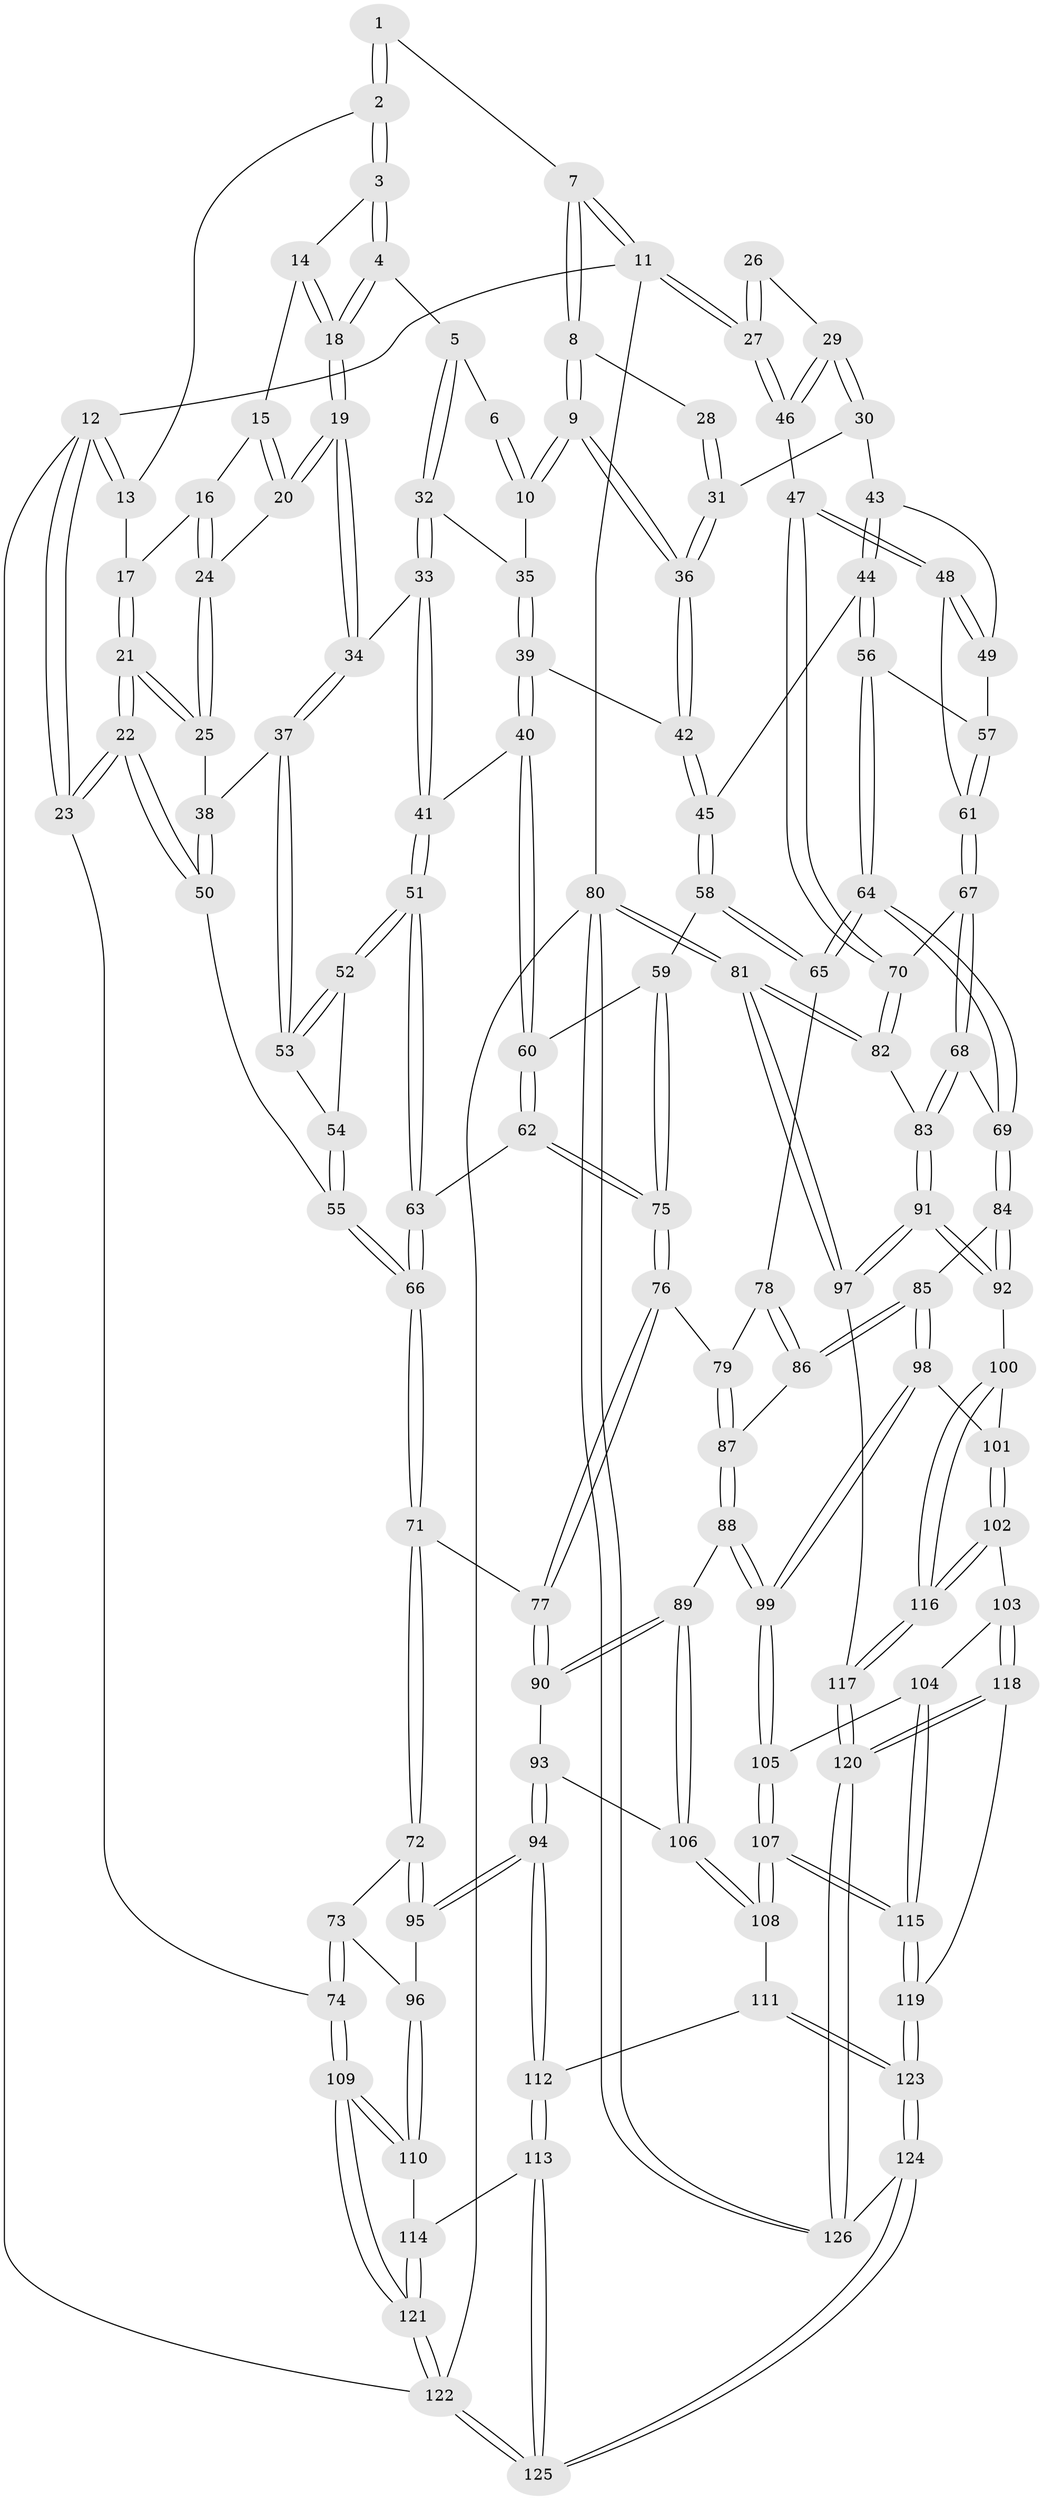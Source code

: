 // coarse degree distribution, {3: 0.13414634146341464, 6: 0.0975609756097561, 5: 0.3902439024390244, 4: 0.35365853658536583, 7: 0.012195121951219513, 2: 0.012195121951219513}
// Generated by graph-tools (version 1.1) at 2025/52/02/27/25 19:52:42]
// undirected, 126 vertices, 312 edges
graph export_dot {
graph [start="1"]
  node [color=gray90,style=filled];
  1 [pos="+0.5338817402795942+0"];
  2 [pos="+0.184613571046208+0"];
  3 [pos="+0.20456344138659077+0"];
  4 [pos="+0.35696126326578054+0.07164962830914251"];
  5 [pos="+0.4501779038716805+0.07541632368996364"];
  6 [pos="+0.5310643394602426+0"];
  7 [pos="+0.6331811684382765+0"];
  8 [pos="+0.67866390390907+0.06758132143263572"];
  9 [pos="+0.6102355219766099+0.15728291558307114"];
  10 [pos="+0.56993027740504+0.14654288256841447"];
  11 [pos="+1+0"];
  12 [pos="+0+0"];
  13 [pos="+0+0"];
  14 [pos="+0.18526458868874057+0"];
  15 [pos="+0.18419361565652953+0"];
  16 [pos="+0.15410140808946615+0.0529231539995837"];
  17 [pos="+0.03664407527613402+0.08899725673237957"];
  18 [pos="+0.30724709413625073+0.14885396575704715"];
  19 [pos="+0.3007146219291649+0.17208122217489774"];
  20 [pos="+0.2503374478560561+0.13872860510103946"];
  21 [pos="+0+0.24001175996837842"];
  22 [pos="+0+0.2555166298180025"];
  23 [pos="+0+0.2576416446208302"];
  24 [pos="+0.1545056141592125+0.1359787613480138"];
  25 [pos="+0.14965371312829118+0.16057202809733703"];
  26 [pos="+0.7822302013373456+0.06628593636502518"];
  27 [pos="+1+0"];
  28 [pos="+0.6927881379116418+0.07191845489050935"];
  29 [pos="+0.8748025648350725+0.18498656102865302"];
  30 [pos="+0.8174872428126888+0.1993313103913987"];
  31 [pos="+0.8043742803409574+0.1925943118203275"];
  32 [pos="+0.47268170320117925+0.11549806230523951"];
  33 [pos="+0.3176048484295101+0.23492896467948393"];
  34 [pos="+0.30399854757073796+0.23134515235945421"];
  35 [pos="+0.4954047732847843+0.13407786853127304"];
  36 [pos="+0.6222490954849823+0.19431366125087274"];
  37 [pos="+0.26301300625891283+0.251942987450497"];
  38 [pos="+0.20193975372266876+0.2393866975681273"];
  39 [pos="+0.4415744682634186+0.3060848354876018"];
  40 [pos="+0.4328492190673144+0.315979725934086"];
  41 [pos="+0.42503337499987875+0.31269808445512326"];
  42 [pos="+0.6259793188914952+0.24403198493797032"];
  43 [pos="+0.8160810652264198+0.20131881497520976"];
  44 [pos="+0.6758044926325821+0.31785976851128006"];
  45 [pos="+0.6581423907633313+0.3066919001986438"];
  46 [pos="+1+0.1917518263760184"];
  47 [pos="+1+0.2572125334965867"];
  48 [pos="+0.9681484553423292+0.32078905180722267"];
  49 [pos="+0.7987668369634336+0.3249604907769897"];
  50 [pos="+0.06390513872706499+0.3460719689290981"];
  51 [pos="+0.2648692156651521+0.39817000495532723"];
  52 [pos="+0.26246838398944333+0.368935132128257"];
  53 [pos="+0.2607706364326978+0.27667166496906487"];
  54 [pos="+0.18966586622065773+0.3421562490907473"];
  55 [pos="+0.09389168133987338+0.3864559961698518"];
  56 [pos="+0.6956418499452042+0.34405448143472583"];
  57 [pos="+0.7551506565944031+0.349894512079451"];
  58 [pos="+0.49067722171917305+0.42463911458238246"];
  59 [pos="+0.47184352224703263+0.4066537353454152"];
  60 [pos="+0.4579337709364298+0.3901868244546951"];
  61 [pos="+0.827685481810343+0.4207651323738748"];
  62 [pos="+0.29253265726996097+0.4448604852587604"];
  63 [pos="+0.26165159020695294+0.4120364803663398"];
  64 [pos="+0.6827963951347513+0.5051467469363925"];
  65 [pos="+0.5025905745333501+0.4615372142503706"];
  66 [pos="+0.12490415285112014+0.4391614483454582"];
  67 [pos="+0.8173813219612285+0.4929543261905788"];
  68 [pos="+0.8027793574338742+0.5495104168779287"];
  69 [pos="+0.6946603191519244+0.5222256048626653"];
  70 [pos="+1+0.2908521743254495"];
  71 [pos="+0.10945136867231553+0.5497053721113273"];
  72 [pos="+0.10013883389961423+0.5563327767412596"];
  73 [pos="+0.07141911556088698+0.5690145162702046"];
  74 [pos="+0+0.6005561329370609"];
  75 [pos="+0.3084015044540968+0.5222134181806296"];
  76 [pos="+0.3099962870731747+0.5505788836403391"];
  77 [pos="+0.2072698060292236+0.5870246705324078"];
  78 [pos="+0.49008635661021416+0.4942724959378371"];
  79 [pos="+0.3233431376422604+0.5588367648192027"];
  80 [pos="+1+1"];
  81 [pos="+1+0.9969341272750749"];
  82 [pos="+1+0.43895079361001776"];
  83 [pos="+0.8138608729099147+0.5601457483952412"];
  84 [pos="+0.6019735469300826+0.6662395868896862"];
  85 [pos="+0.5636934893271317+0.6581106495537485"];
  86 [pos="+0.5001592525942149+0.5896867870705836"];
  87 [pos="+0.37293376098076786+0.6499967979164766"];
  88 [pos="+0.3682718791454336+0.703344487287092"];
  89 [pos="+0.33222257377377173+0.7219141246339997"];
  90 [pos="+0.21479094227344395+0.6248225435198682"];
  91 [pos="+0.8655204390471738+0.7600832660876373"];
  92 [pos="+0.6358811281284543+0.7208396628364899"];
  93 [pos="+0.19658143861524466+0.7252445054387111"];
  94 [pos="+0.1636036989282262+0.7516155249070091"];
  95 [pos="+0.15436831025646483+0.7477649844688915"];
  96 [pos="+0.07107942272324441+0.7440280838994006"];
  97 [pos="+0.9025557121886981+0.8014736914991567"];
  98 [pos="+0.4789994213910509+0.7236521657597846"];
  99 [pos="+0.42054789787640173+0.7389473994045814"];
  100 [pos="+0.6064636994959844+0.7911321103702146"];
  101 [pos="+0.495489557026169+0.7459295091333065"];
  102 [pos="+0.5363098251300668+0.8203486902320912"];
  103 [pos="+0.5347502223867368+0.8209727495889448"];
  104 [pos="+0.517662706372047+0.8211032703981066"];
  105 [pos="+0.4249587783755081+0.7675843014355507"];
  106 [pos="+0.3161274825141911+0.7377234650365304"];
  107 [pos="+0.4124132602994333+0.8721996940582163"];
  108 [pos="+0.3006420829871846+0.7969067815687821"];
  109 [pos="+0+0.7949507417902757"];
  110 [pos="+0+0.8171021003062292"];
  111 [pos="+0.2555113792317739+0.8482295099020498"];
  112 [pos="+0.18773910960656123+0.8525703702665987"];
  113 [pos="+0.12878678180801287+0.9245697210029697"];
  114 [pos="+0.12114312763837937+0.9210795161576698"];
  115 [pos="+0.4128173437431093+0.8738478849089819"];
  116 [pos="+0.5964519364357233+0.8202968541929403"];
  117 [pos="+0.6368463857367928+0.9288574632017947"];
  118 [pos="+0.48882374127568556+0.9122608589997202"];
  119 [pos="+0.41234701440836563+0.8922640639523328"];
  120 [pos="+0.6093751254155185+0.9988905297698729"];
  121 [pos="+0+1"];
  122 [pos="+0+1"];
  123 [pos="+0.35544620236193886+0.9619950818800603"];
  124 [pos="+0.3145344465923669+1"];
  125 [pos="+0.2085172930849991+1"];
  126 [pos="+0.6097636548875683+1"];
  1 -- 2;
  1 -- 2;
  1 -- 7;
  2 -- 3;
  2 -- 3;
  2 -- 13;
  3 -- 4;
  3 -- 4;
  3 -- 14;
  4 -- 5;
  4 -- 18;
  4 -- 18;
  5 -- 6;
  5 -- 32;
  5 -- 32;
  6 -- 10;
  6 -- 10;
  7 -- 8;
  7 -- 8;
  7 -- 11;
  7 -- 11;
  8 -- 9;
  8 -- 9;
  8 -- 28;
  9 -- 10;
  9 -- 10;
  9 -- 36;
  9 -- 36;
  10 -- 35;
  11 -- 12;
  11 -- 27;
  11 -- 27;
  11 -- 80;
  12 -- 13;
  12 -- 13;
  12 -- 23;
  12 -- 23;
  12 -- 122;
  13 -- 17;
  14 -- 15;
  14 -- 18;
  14 -- 18;
  15 -- 16;
  15 -- 20;
  15 -- 20;
  16 -- 17;
  16 -- 24;
  16 -- 24;
  17 -- 21;
  17 -- 21;
  18 -- 19;
  18 -- 19;
  19 -- 20;
  19 -- 20;
  19 -- 34;
  19 -- 34;
  20 -- 24;
  21 -- 22;
  21 -- 22;
  21 -- 25;
  21 -- 25;
  22 -- 23;
  22 -- 23;
  22 -- 50;
  22 -- 50;
  23 -- 74;
  24 -- 25;
  24 -- 25;
  25 -- 38;
  26 -- 27;
  26 -- 27;
  26 -- 29;
  27 -- 46;
  27 -- 46;
  28 -- 31;
  28 -- 31;
  29 -- 30;
  29 -- 30;
  29 -- 46;
  29 -- 46;
  30 -- 31;
  30 -- 43;
  31 -- 36;
  31 -- 36;
  32 -- 33;
  32 -- 33;
  32 -- 35;
  33 -- 34;
  33 -- 41;
  33 -- 41;
  34 -- 37;
  34 -- 37;
  35 -- 39;
  35 -- 39;
  36 -- 42;
  36 -- 42;
  37 -- 38;
  37 -- 53;
  37 -- 53;
  38 -- 50;
  38 -- 50;
  39 -- 40;
  39 -- 40;
  39 -- 42;
  40 -- 41;
  40 -- 60;
  40 -- 60;
  41 -- 51;
  41 -- 51;
  42 -- 45;
  42 -- 45;
  43 -- 44;
  43 -- 44;
  43 -- 49;
  44 -- 45;
  44 -- 56;
  44 -- 56;
  45 -- 58;
  45 -- 58;
  46 -- 47;
  47 -- 48;
  47 -- 48;
  47 -- 70;
  47 -- 70;
  48 -- 49;
  48 -- 49;
  48 -- 61;
  49 -- 57;
  50 -- 55;
  51 -- 52;
  51 -- 52;
  51 -- 63;
  51 -- 63;
  52 -- 53;
  52 -- 53;
  52 -- 54;
  53 -- 54;
  54 -- 55;
  54 -- 55;
  55 -- 66;
  55 -- 66;
  56 -- 57;
  56 -- 64;
  56 -- 64;
  57 -- 61;
  57 -- 61;
  58 -- 59;
  58 -- 65;
  58 -- 65;
  59 -- 60;
  59 -- 75;
  59 -- 75;
  60 -- 62;
  60 -- 62;
  61 -- 67;
  61 -- 67;
  62 -- 63;
  62 -- 75;
  62 -- 75;
  63 -- 66;
  63 -- 66;
  64 -- 65;
  64 -- 65;
  64 -- 69;
  64 -- 69;
  65 -- 78;
  66 -- 71;
  66 -- 71;
  67 -- 68;
  67 -- 68;
  67 -- 70;
  68 -- 69;
  68 -- 83;
  68 -- 83;
  69 -- 84;
  69 -- 84;
  70 -- 82;
  70 -- 82;
  71 -- 72;
  71 -- 72;
  71 -- 77;
  72 -- 73;
  72 -- 95;
  72 -- 95;
  73 -- 74;
  73 -- 74;
  73 -- 96;
  74 -- 109;
  74 -- 109;
  75 -- 76;
  75 -- 76;
  76 -- 77;
  76 -- 77;
  76 -- 79;
  77 -- 90;
  77 -- 90;
  78 -- 79;
  78 -- 86;
  78 -- 86;
  79 -- 87;
  79 -- 87;
  80 -- 81;
  80 -- 81;
  80 -- 126;
  80 -- 126;
  80 -- 122;
  81 -- 82;
  81 -- 82;
  81 -- 97;
  81 -- 97;
  82 -- 83;
  83 -- 91;
  83 -- 91;
  84 -- 85;
  84 -- 92;
  84 -- 92;
  85 -- 86;
  85 -- 86;
  85 -- 98;
  85 -- 98;
  86 -- 87;
  87 -- 88;
  87 -- 88;
  88 -- 89;
  88 -- 99;
  88 -- 99;
  89 -- 90;
  89 -- 90;
  89 -- 106;
  89 -- 106;
  90 -- 93;
  91 -- 92;
  91 -- 92;
  91 -- 97;
  91 -- 97;
  92 -- 100;
  93 -- 94;
  93 -- 94;
  93 -- 106;
  94 -- 95;
  94 -- 95;
  94 -- 112;
  94 -- 112;
  95 -- 96;
  96 -- 110;
  96 -- 110;
  97 -- 117;
  98 -- 99;
  98 -- 99;
  98 -- 101;
  99 -- 105;
  99 -- 105;
  100 -- 101;
  100 -- 116;
  100 -- 116;
  101 -- 102;
  101 -- 102;
  102 -- 103;
  102 -- 116;
  102 -- 116;
  103 -- 104;
  103 -- 118;
  103 -- 118;
  104 -- 105;
  104 -- 115;
  104 -- 115;
  105 -- 107;
  105 -- 107;
  106 -- 108;
  106 -- 108;
  107 -- 108;
  107 -- 108;
  107 -- 115;
  107 -- 115;
  108 -- 111;
  109 -- 110;
  109 -- 110;
  109 -- 121;
  109 -- 121;
  110 -- 114;
  111 -- 112;
  111 -- 123;
  111 -- 123;
  112 -- 113;
  112 -- 113;
  113 -- 114;
  113 -- 125;
  113 -- 125;
  114 -- 121;
  114 -- 121;
  115 -- 119;
  115 -- 119;
  116 -- 117;
  116 -- 117;
  117 -- 120;
  117 -- 120;
  118 -- 119;
  118 -- 120;
  118 -- 120;
  119 -- 123;
  119 -- 123;
  120 -- 126;
  120 -- 126;
  121 -- 122;
  121 -- 122;
  122 -- 125;
  122 -- 125;
  123 -- 124;
  123 -- 124;
  124 -- 125;
  124 -- 125;
  124 -- 126;
}
